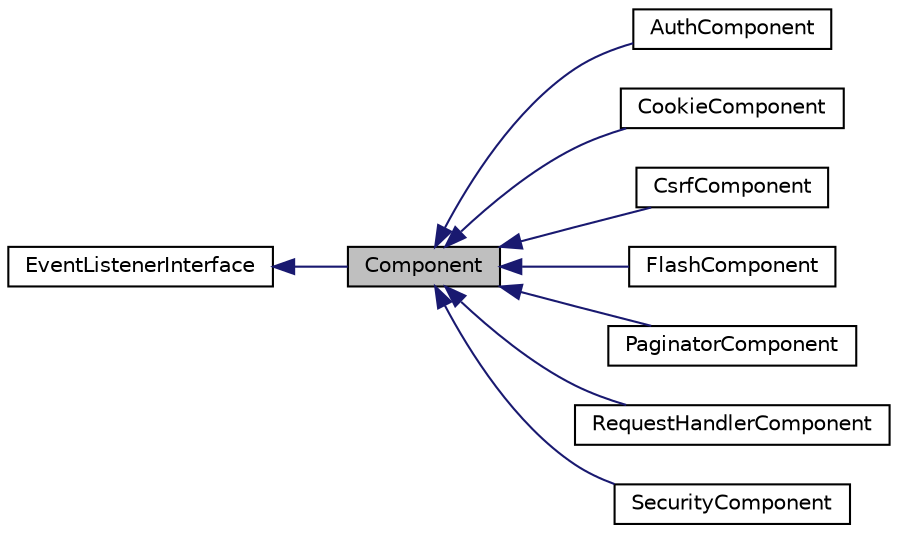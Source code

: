 digraph "Component"
{
  edge [fontname="Helvetica",fontsize="10",labelfontname="Helvetica",labelfontsize="10"];
  node [fontname="Helvetica",fontsize="10",shape=record];
  rankdir="LR";
  Node1 [label="Component",height=0.2,width=0.4,color="black", fillcolor="grey75", style="filled", fontcolor="black"];
  Node2 -> Node1 [dir="back",color="midnightblue",fontsize="10",style="solid",fontname="Helvetica"];
  Node2 [label="EventListenerInterface",height=0.2,width=0.4,color="black", fillcolor="white", style="filled",URL="$interface_cake_1_1_event_1_1_event_listener_interface.html"];
  Node1 -> Node3 [dir="back",color="midnightblue",fontsize="10",style="solid",fontname="Helvetica"];
  Node3 [label="AuthComponent",height=0.2,width=0.4,color="black", fillcolor="white", style="filled",URL="$class_cake_1_1_controller_1_1_component_1_1_auth_component.html"];
  Node1 -> Node4 [dir="back",color="midnightblue",fontsize="10",style="solid",fontname="Helvetica"];
  Node4 [label="CookieComponent",height=0.2,width=0.4,color="black", fillcolor="white", style="filled",URL="$class_cake_1_1_controller_1_1_component_1_1_cookie_component.html"];
  Node1 -> Node5 [dir="back",color="midnightblue",fontsize="10",style="solid",fontname="Helvetica"];
  Node5 [label="CsrfComponent",height=0.2,width=0.4,color="black", fillcolor="white", style="filled",URL="$class_cake_1_1_controller_1_1_component_1_1_csrf_component.html"];
  Node1 -> Node6 [dir="back",color="midnightblue",fontsize="10",style="solid",fontname="Helvetica"];
  Node6 [label="FlashComponent",height=0.2,width=0.4,color="black", fillcolor="white", style="filled",URL="$class_cake_1_1_controller_1_1_component_1_1_flash_component.html"];
  Node1 -> Node7 [dir="back",color="midnightblue",fontsize="10",style="solid",fontname="Helvetica"];
  Node7 [label="PaginatorComponent",height=0.2,width=0.4,color="black", fillcolor="white", style="filled",URL="$class_cake_1_1_controller_1_1_component_1_1_paginator_component.html"];
  Node1 -> Node8 [dir="back",color="midnightblue",fontsize="10",style="solid",fontname="Helvetica"];
  Node8 [label="RequestHandlerComponent",height=0.2,width=0.4,color="black", fillcolor="white", style="filled",URL="$class_cake_1_1_controller_1_1_component_1_1_request_handler_component.html"];
  Node1 -> Node9 [dir="back",color="midnightblue",fontsize="10",style="solid",fontname="Helvetica"];
  Node9 [label="SecurityComponent",height=0.2,width=0.4,color="black", fillcolor="white", style="filled",URL="$class_cake_1_1_controller_1_1_component_1_1_security_component.html"];
}
